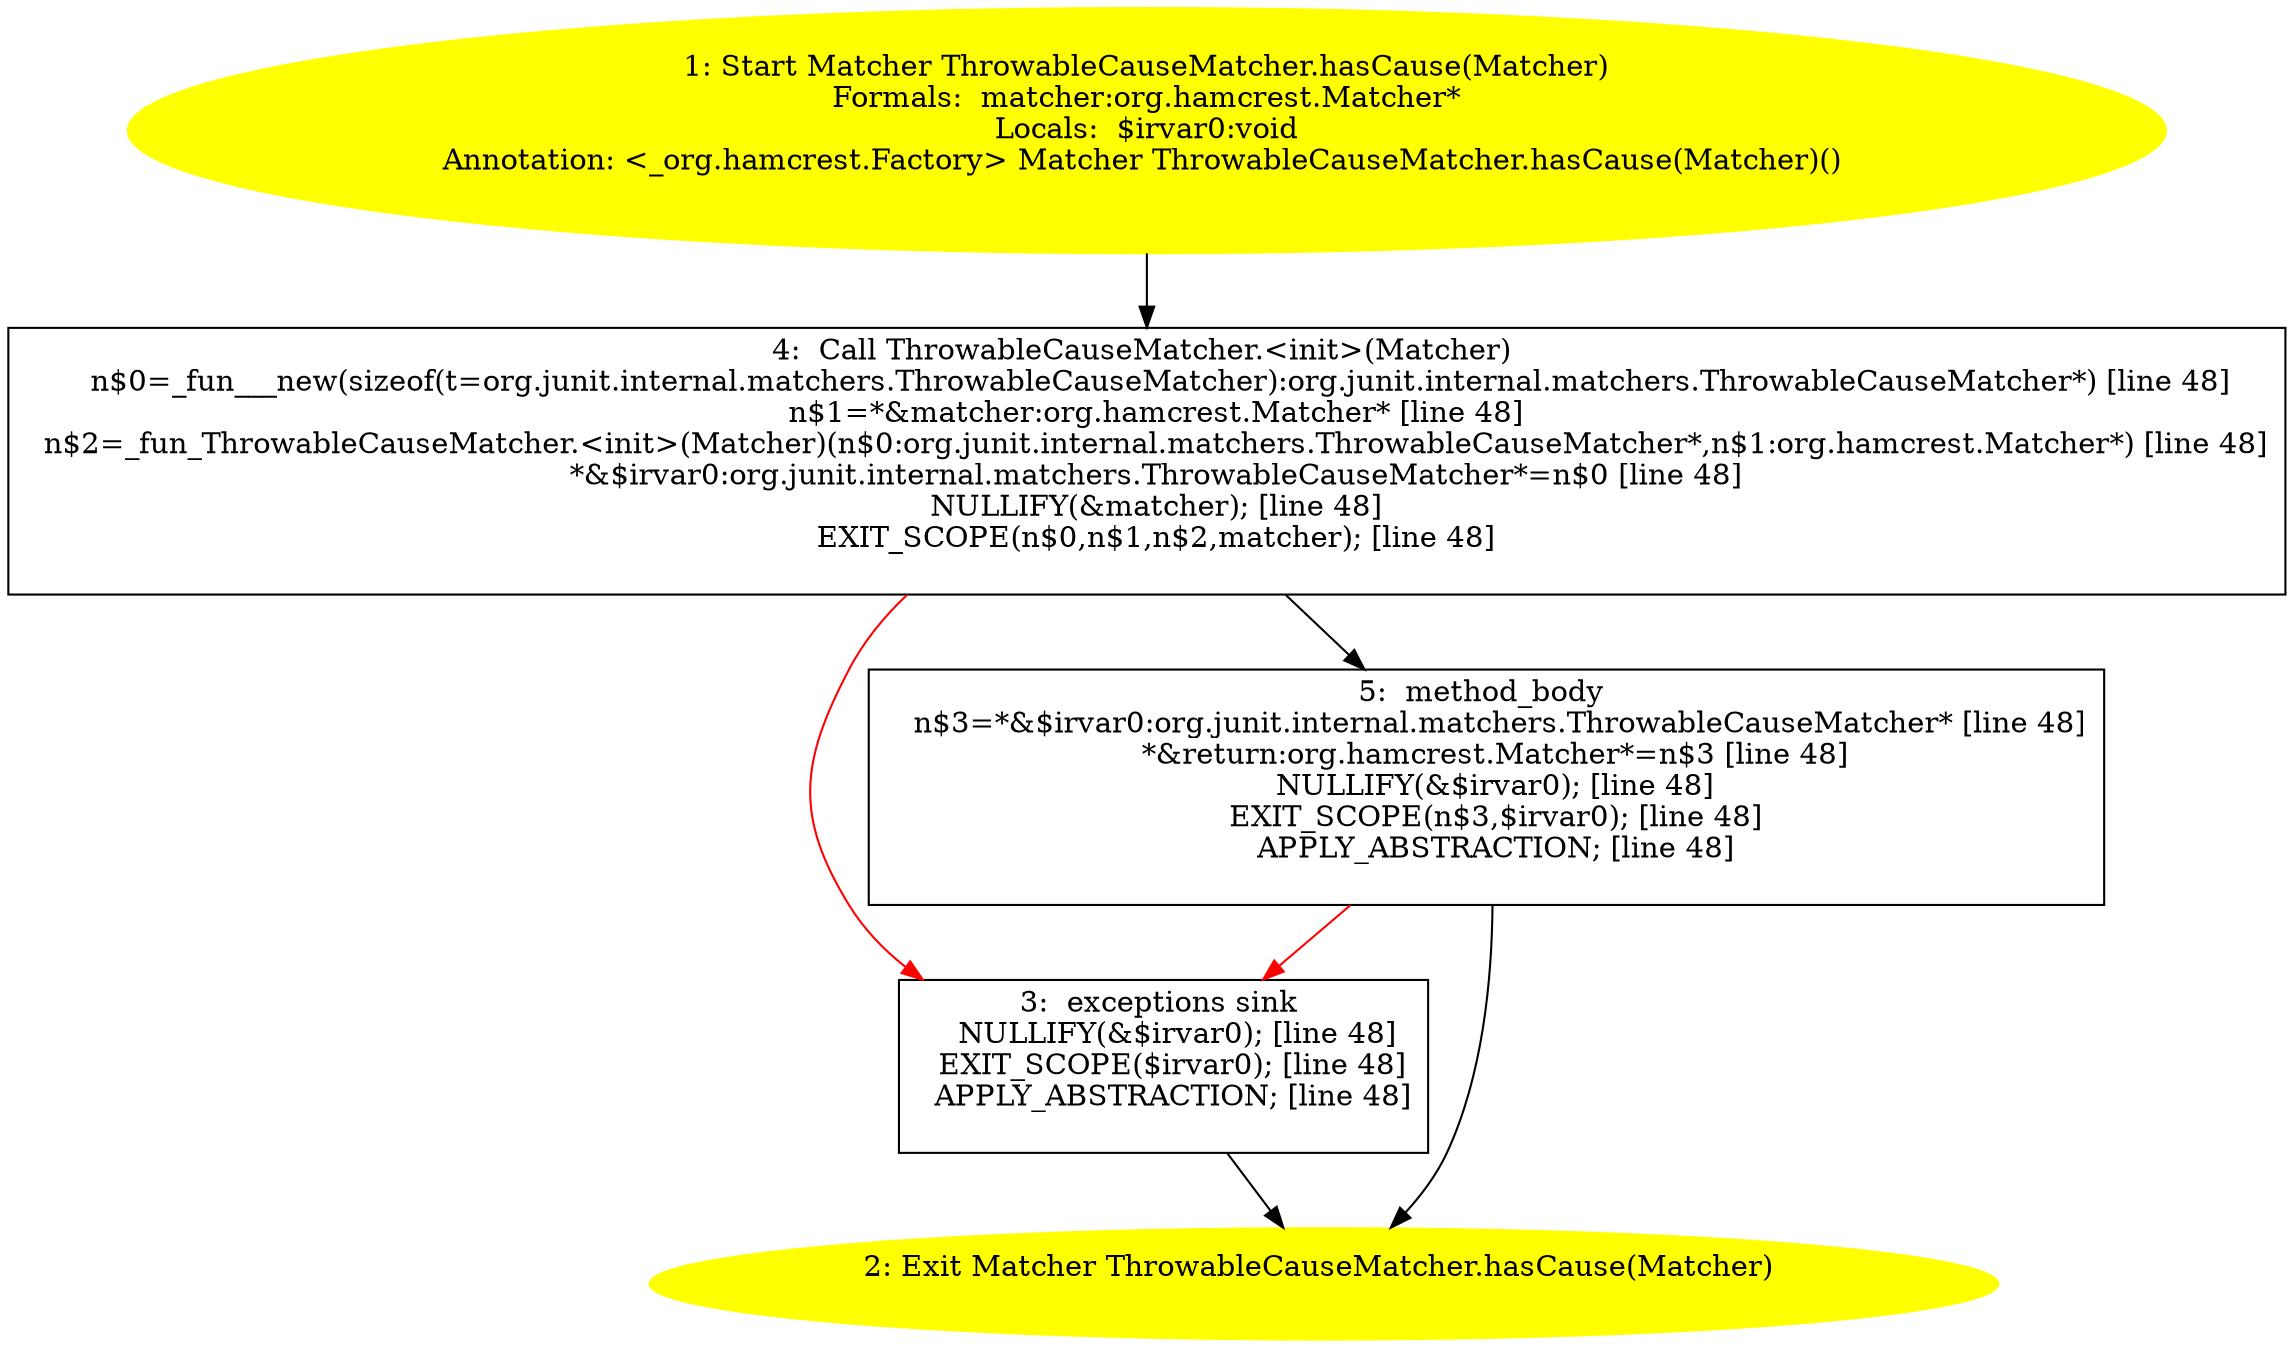 /* @generated */
digraph cfg {
"org.junit.internal.matchers.ThrowableCauseMatcher.hasCause(org.hamcrest.Matcher):org.hamcrest.Matche.5b34b673f29c09f9a6ca4327ff75cea0_1" [label="1: Start Matcher ThrowableCauseMatcher.hasCause(Matcher)\nFormals:  matcher:org.hamcrest.Matcher*\nLocals:  $irvar0:void\nAnnotation: <_org.hamcrest.Factory> Matcher ThrowableCauseMatcher.hasCause(Matcher)() \n  " color=yellow style=filled]
	

	 "org.junit.internal.matchers.ThrowableCauseMatcher.hasCause(org.hamcrest.Matcher):org.hamcrest.Matche.5b34b673f29c09f9a6ca4327ff75cea0_1" -> "org.junit.internal.matchers.ThrowableCauseMatcher.hasCause(org.hamcrest.Matcher):org.hamcrest.Matche.5b34b673f29c09f9a6ca4327ff75cea0_4" ;
"org.junit.internal.matchers.ThrowableCauseMatcher.hasCause(org.hamcrest.Matcher):org.hamcrest.Matche.5b34b673f29c09f9a6ca4327ff75cea0_2" [label="2: Exit Matcher ThrowableCauseMatcher.hasCause(Matcher) \n  " color=yellow style=filled]
	

"org.junit.internal.matchers.ThrowableCauseMatcher.hasCause(org.hamcrest.Matcher):org.hamcrest.Matche.5b34b673f29c09f9a6ca4327ff75cea0_3" [label="3:  exceptions sink \n   NULLIFY(&$irvar0); [line 48]\n  EXIT_SCOPE($irvar0); [line 48]\n  APPLY_ABSTRACTION; [line 48]\n " shape="box"]
	

	 "org.junit.internal.matchers.ThrowableCauseMatcher.hasCause(org.hamcrest.Matcher):org.hamcrest.Matche.5b34b673f29c09f9a6ca4327ff75cea0_3" -> "org.junit.internal.matchers.ThrowableCauseMatcher.hasCause(org.hamcrest.Matcher):org.hamcrest.Matche.5b34b673f29c09f9a6ca4327ff75cea0_2" ;
"org.junit.internal.matchers.ThrowableCauseMatcher.hasCause(org.hamcrest.Matcher):org.hamcrest.Matche.5b34b673f29c09f9a6ca4327ff75cea0_4" [label="4:  Call ThrowableCauseMatcher.<init>(Matcher) \n   n$0=_fun___new(sizeof(t=org.junit.internal.matchers.ThrowableCauseMatcher):org.junit.internal.matchers.ThrowableCauseMatcher*) [line 48]\n  n$1=*&matcher:org.hamcrest.Matcher* [line 48]\n  n$2=_fun_ThrowableCauseMatcher.<init>(Matcher)(n$0:org.junit.internal.matchers.ThrowableCauseMatcher*,n$1:org.hamcrest.Matcher*) [line 48]\n  *&$irvar0:org.junit.internal.matchers.ThrowableCauseMatcher*=n$0 [line 48]\n  NULLIFY(&matcher); [line 48]\n  EXIT_SCOPE(n$0,n$1,n$2,matcher); [line 48]\n " shape="box"]
	

	 "org.junit.internal.matchers.ThrowableCauseMatcher.hasCause(org.hamcrest.Matcher):org.hamcrest.Matche.5b34b673f29c09f9a6ca4327ff75cea0_4" -> "org.junit.internal.matchers.ThrowableCauseMatcher.hasCause(org.hamcrest.Matcher):org.hamcrest.Matche.5b34b673f29c09f9a6ca4327ff75cea0_5" ;
	 "org.junit.internal.matchers.ThrowableCauseMatcher.hasCause(org.hamcrest.Matcher):org.hamcrest.Matche.5b34b673f29c09f9a6ca4327ff75cea0_4" -> "org.junit.internal.matchers.ThrowableCauseMatcher.hasCause(org.hamcrest.Matcher):org.hamcrest.Matche.5b34b673f29c09f9a6ca4327ff75cea0_3" [color="red" ];
"org.junit.internal.matchers.ThrowableCauseMatcher.hasCause(org.hamcrest.Matcher):org.hamcrest.Matche.5b34b673f29c09f9a6ca4327ff75cea0_5" [label="5:  method_body \n   n$3=*&$irvar0:org.junit.internal.matchers.ThrowableCauseMatcher* [line 48]\n  *&return:org.hamcrest.Matcher*=n$3 [line 48]\n  NULLIFY(&$irvar0); [line 48]\n  EXIT_SCOPE(n$3,$irvar0); [line 48]\n  APPLY_ABSTRACTION; [line 48]\n " shape="box"]
	

	 "org.junit.internal.matchers.ThrowableCauseMatcher.hasCause(org.hamcrest.Matcher):org.hamcrest.Matche.5b34b673f29c09f9a6ca4327ff75cea0_5" -> "org.junit.internal.matchers.ThrowableCauseMatcher.hasCause(org.hamcrest.Matcher):org.hamcrest.Matche.5b34b673f29c09f9a6ca4327ff75cea0_2" ;
	 "org.junit.internal.matchers.ThrowableCauseMatcher.hasCause(org.hamcrest.Matcher):org.hamcrest.Matche.5b34b673f29c09f9a6ca4327ff75cea0_5" -> "org.junit.internal.matchers.ThrowableCauseMatcher.hasCause(org.hamcrest.Matcher):org.hamcrest.Matche.5b34b673f29c09f9a6ca4327ff75cea0_3" [color="red" ];
}

